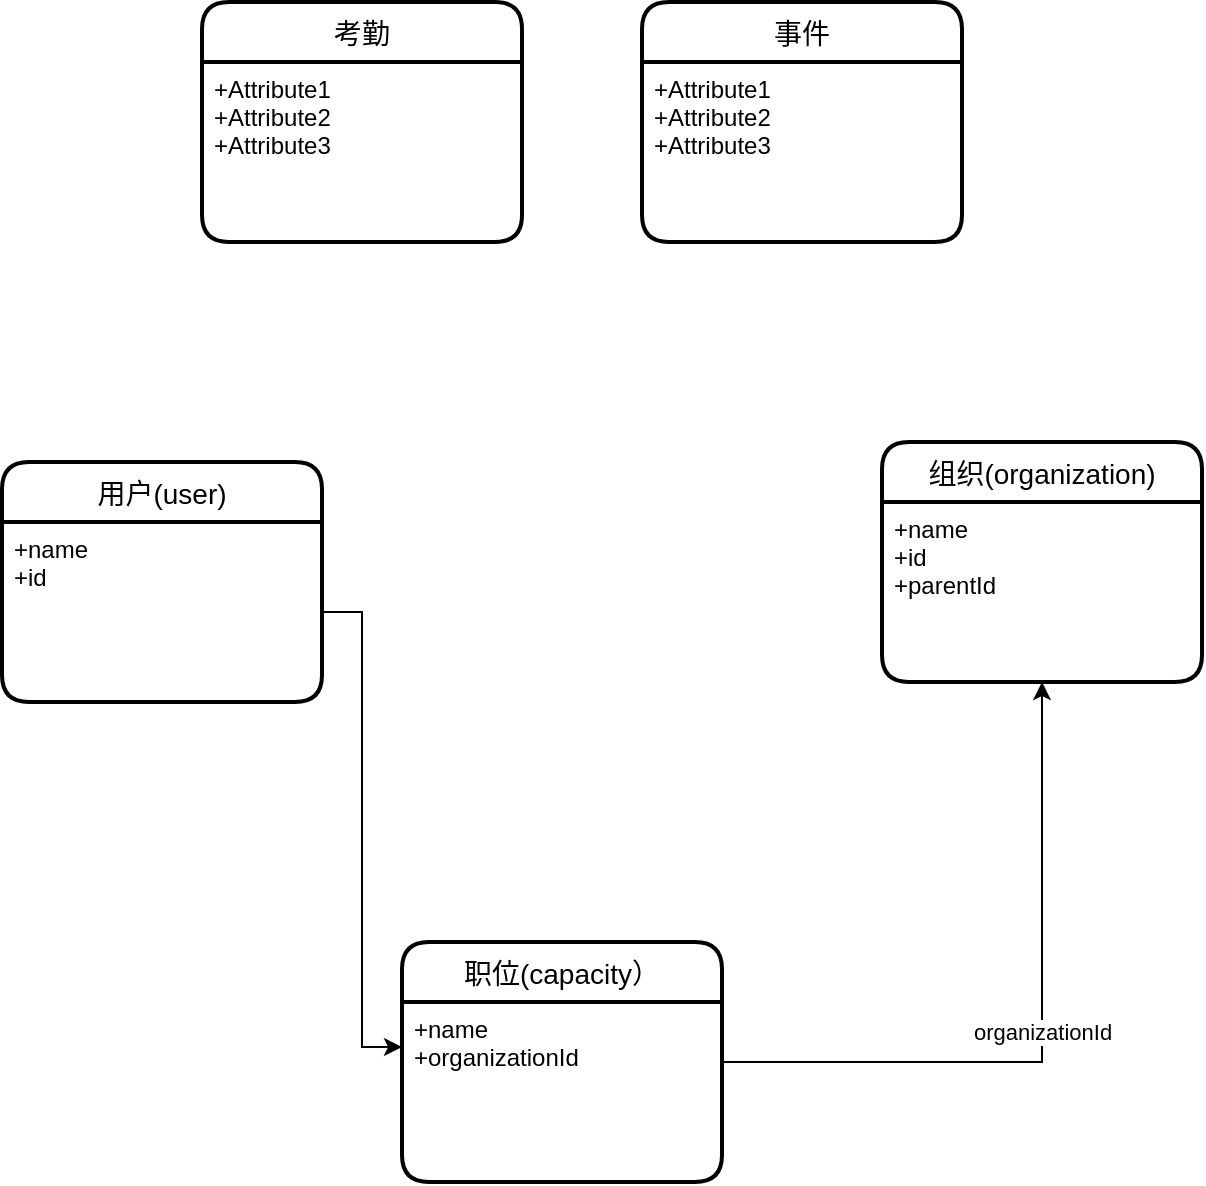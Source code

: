 <mxfile version="14.1.2" type="github">
  <diagram id="v3bVZjbQUgOWOJUHeKNC" name="第 1 页">
    <mxGraphModel dx="1422" dy="1931" grid="1" gridSize="10" guides="1" tooltips="1" connect="1" arrows="1" fold="1" page="1" pageScale="1" pageWidth="827" pageHeight="1169" math="0" shadow="0">
      <root>
        <mxCell id="0" />
        <mxCell id="1" parent="0" />
        <mxCell id="YNcYqmc5OM5RTN-vG90--1" value="用户(user)" style="swimlane;childLayout=stackLayout;horizontal=1;startSize=30;horizontalStack=0;rounded=1;fontSize=14;fontStyle=0;strokeWidth=2;resizeParent=0;resizeLast=1;shadow=0;dashed=0;align=center;" parent="1" vertex="1">
          <mxGeometry x="120" y="90" width="160" height="120" as="geometry" />
        </mxCell>
        <mxCell id="YNcYqmc5OM5RTN-vG90--2" value="+name&#xa;+id" style="align=left;strokeColor=none;fillColor=none;spacingLeft=4;fontSize=12;verticalAlign=top;resizable=0;rotatable=0;part=1;" parent="YNcYqmc5OM5RTN-vG90--1" vertex="1">
          <mxGeometry y="30" width="160" height="90" as="geometry" />
        </mxCell>
        <mxCell id="YNcYqmc5OM5RTN-vG90--3" value="组织(organization)" style="swimlane;childLayout=stackLayout;horizontal=1;startSize=30;horizontalStack=0;rounded=1;fontSize=14;fontStyle=0;strokeWidth=2;resizeParent=0;resizeLast=1;shadow=0;dashed=0;align=center;" parent="1" vertex="1">
          <mxGeometry x="560" y="80" width="160" height="120" as="geometry" />
        </mxCell>
        <mxCell id="YNcYqmc5OM5RTN-vG90--4" value="+name&#xa;+id&#xa;+parentId" style="align=left;strokeColor=none;fillColor=none;spacingLeft=4;fontSize=12;verticalAlign=top;resizable=0;rotatable=0;part=1;" parent="YNcYqmc5OM5RTN-vG90--3" vertex="1">
          <mxGeometry y="30" width="160" height="90" as="geometry" />
        </mxCell>
        <mxCell id="YNcYqmc5OM5RTN-vG90--7" value="organizationId" style="edgeStyle=orthogonalEdgeStyle;rounded=0;orthogonalLoop=1;jettySize=auto;html=1;entryX=0.5;entryY=1;entryDx=0;entryDy=0;" parent="1" source="YNcYqmc5OM5RTN-vG90--5" target="YNcYqmc5OM5RTN-vG90--4" edge="1">
          <mxGeometry relative="1" as="geometry">
            <mxPoint x="540" y="320" as="targetPoint" />
          </mxGeometry>
        </mxCell>
        <mxCell id="YNcYqmc5OM5RTN-vG90--5" value="职位(capacity）" style="swimlane;childLayout=stackLayout;horizontal=1;startSize=30;horizontalStack=0;rounded=1;fontSize=14;fontStyle=0;strokeWidth=2;resizeParent=0;resizeLast=1;shadow=0;dashed=0;align=center;" parent="1" vertex="1">
          <mxGeometry x="320" y="330" width="160" height="120" as="geometry" />
        </mxCell>
        <mxCell id="YNcYqmc5OM5RTN-vG90--6" value="+name&#xa;+organizationId" style="align=left;strokeColor=none;fillColor=none;spacingLeft=4;fontSize=12;verticalAlign=top;resizable=0;rotatable=0;part=1;" parent="YNcYqmc5OM5RTN-vG90--5" vertex="1">
          <mxGeometry y="30" width="160" height="90" as="geometry" />
        </mxCell>
        <mxCell id="YNcYqmc5OM5RTN-vG90--8" style="edgeStyle=orthogonalEdgeStyle;rounded=0;orthogonalLoop=1;jettySize=auto;html=1;entryX=0;entryY=0.25;entryDx=0;entryDy=0;" parent="1" source="YNcYqmc5OM5RTN-vG90--2" target="YNcYqmc5OM5RTN-vG90--6" edge="1">
          <mxGeometry relative="1" as="geometry" />
        </mxCell>
        <mxCell id="YNcYqmc5OM5RTN-vG90--11" value="事件" style="swimlane;childLayout=stackLayout;horizontal=1;startSize=30;horizontalStack=0;rounded=1;fontSize=14;fontStyle=0;strokeWidth=2;resizeParent=0;resizeLast=1;shadow=0;dashed=0;align=center;" parent="1" vertex="1">
          <mxGeometry x="440" y="-140" width="160" height="120" as="geometry" />
        </mxCell>
        <mxCell id="YNcYqmc5OM5RTN-vG90--12" value="+Attribute1&#xa;+Attribute2&#xa;+Attribute3" style="align=left;strokeColor=none;fillColor=none;spacingLeft=4;fontSize=12;verticalAlign=top;resizable=0;rotatable=0;part=1;" parent="YNcYqmc5OM5RTN-vG90--11" vertex="1">
          <mxGeometry y="30" width="160" height="90" as="geometry" />
        </mxCell>
        <mxCell id="YNcYqmc5OM5RTN-vG90--13" value="考勤" style="swimlane;childLayout=stackLayout;horizontal=1;startSize=30;horizontalStack=0;rounded=1;fontSize=14;fontStyle=0;strokeWidth=2;resizeParent=0;resizeLast=1;shadow=0;dashed=0;align=center;" parent="1" vertex="1">
          <mxGeometry x="220" y="-140" width="160" height="120" as="geometry" />
        </mxCell>
        <mxCell id="YNcYqmc5OM5RTN-vG90--14" value="+Attribute1&#xa;+Attribute2&#xa;+Attribute3" style="align=left;strokeColor=none;fillColor=none;spacingLeft=4;fontSize=12;verticalAlign=top;resizable=0;rotatable=0;part=1;" parent="YNcYqmc5OM5RTN-vG90--13" vertex="1">
          <mxGeometry y="30" width="160" height="90" as="geometry" />
        </mxCell>
      </root>
    </mxGraphModel>
  </diagram>
</mxfile>
